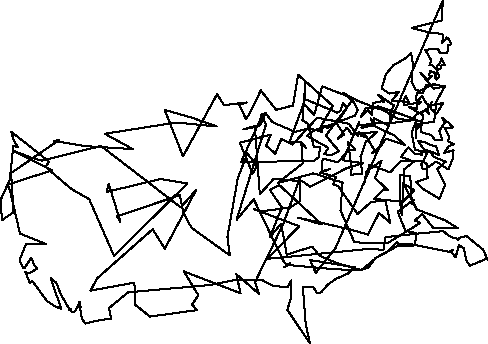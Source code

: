 unitsize(0.001cm);
draw((7810,6053)--(7798,5709));
draw((7798,5709)--(7264,5575));
draw((7264,5575)--(7324,5560));
draw((7324,5560)--(7547,5503));
draw((7547,5503)--(7744,5476));
draw((7744,5476)--(7821,5457));
draw((7821,5457)--(7802,5317));
draw((7802,5317)--(7848,5358));
draw((7848,5358)--(7874,5405));
draw((7874,5405)--(7883,5408));
draw((7883,5408)--(7927,5365));
draw((7927,5365)--(7962,5287));
draw((7962,5287)--(7913,5280));
draw((7913,5280)--(7890,5130));
draw((7890,5130)--(7759,5143));
draw((7759,5143)--(7724,5210));
draw((7724,5210)--(7503,5191));
draw((7503,5191)--(7606,5009));
draw((7606,5009)--(7576,4915));
draw((7576,4915)--(7622,4917));
draw((7622,4917)--(7700,4854));
draw((7700,4854)--(7716,4909));
draw((7716,4909)--(7744,4933));
draw((7744,4933)--(7772,4989));
draw((7772,4989)--(7790,5038));
draw((7790,5038)--(7846,4923));
draw((7846,4923)--(7783,4912));
draw((7783,4912)--(7777,4869));
draw((7777,4869)--(7726,4833));
draw((7726,4833)--(7702,4815));
draw((7702,4815)--(7752,4721));
draw((7752,4721)--(7692,4666));
draw((7692,4666)--(7673,4718));
draw((7673,4718)--(7698,4745));
draw((7698,4745)--(7654,4795));
draw((7654,4795)--(7583,4813));
draw((7583,4813)--(7570,4741));
draw((7570,4741)--(7617,4724));
draw((7617,4724)--(7547,4664));
draw((7547,4664)--(7417,4788));
draw((7417,4788)--(7647,4504));
draw((7647,4504)--(7848,4546));
draw((7848,4546)--(7698,4279));
draw((7698,4279)--(7660,3924));
draw((7660,3924)--(7388,3879));
draw((7388,3879)--(7351,3877));
draw((7351,3877)--(7331,3634));
draw((7331,3634)--(7342,3775));
draw((7342,3775)--(7449,3911));
draw((7449,3911)--(7124,4039));
draw((7124,4039)--(6660,4193));
draw((6660,4193)--(6607,4173));
draw((6607,4173)--(6524,4207));
draw((6524,4207)--(6304,4294));
draw((6304,4294)--(6058,4426));
draw((6058,4426)--(6241,4268));
draw((6241,4268)--(6312,4126));
draw((6312,4126)--(6259,4030));
draw((6259,4030)--(5720,3823));
draw((5720,3823)--(5541,3769));
draw((5541,3769)--(5417,3673));
draw((5417,3673)--(5796,3459));
draw((5796,3459)--(5719,3352));
draw((5719,3352)--(5841,3328));
draw((5841,3328)--(5987,3402));
draw((5987,3402)--(5887,3508));
draw((5887,3508)--(5751,3681));
draw((5751,3681)--(6237,4332));
draw((6237,4332)--(6139,4369));
draw((6139,4369)--(5685,4546));
draw((5685,4546)--(5543,4042));
draw((5543,4042)--(5356,4241));
draw((5356,4241)--(5111,3569));
draw((5111,3569)--(5315,3557));
draw((5315,3557)--(5400,3461));
draw((5400,3461)--(5316,3554));
draw((5316,3554)--(5342,3188));
draw((5342,3188)--(4898,2840));
draw((4898,2840)--(5531,3011));
draw((5531,3011)--(6044,2848));
draw((6044,2848)--(6007,2359));
draw((6007,2359)--(6252,1795));
draw((6252,1795)--(6826,1774));
draw((6826,1774)--(7418,2139));
draw((7418,2139)--(7315,2181));
draw((7315,2181)--(7448,2291));
draw((7448,2291)--(7643,2048));
draw((7643,2048)--(8080,2039));
draw((8080,2039)--(7856,2181));
draw((7856,2181)--(7351,2376));
draw((7351,2376)--(7125,2823));
draw((7125,2823)--(7309,2717));
draw((7309,2717)--(7104,2510));
draw((7104,2510)--(6597,2563));
draw((6597,2563)--(6766,2732));
draw((6766,2732)--(6848,2712));
draw((6848,2712)--(6617,2928));
draw((6617,2928)--(6731,3234));
draw((6731,3234)--(6656,3181));
draw((6656,3181)--(6468,3050));
draw((6468,3050)--(6422,2820));
draw((6422,2820)--(6518,3165));
draw((6518,3165)--(6881,3029));
draw((6881,3029)--(7082,3235));
draw((7082,3235)--(7453,3229));
draw((7453,3229)--(7532,3175));
draw((7532,3175)--(7543,2929));
draw((7543,2929)--(7346,2858));
draw((7346,2858)--(7458,2741));
draw((7458,2741)--(7753,2564));
draw((7753,2564)--(7851,2809));
draw((7851,2809)--(7715,3086));
draw((7715,3086)--(7861,3216));
draw((7861,3216)--(7657,3301));
draw((7657,3301)--(7582,3396));
draw((7582,3396)--(7475,3388));
draw((7475,3388)--(7321,3429));
draw((7321,3429)--(7262,3725));
draw((7262,3725)--(7345,3951));
draw((7345,3951)--(7037,3965));
draw((7037,3965)--(6713,4154));
draw((6713,4154)--(6450,4160));
draw((6450,4160)--(6366,4002));
draw((6366,4002)--(6488,4128));
draw((6488,4128)--(6557,4047));
draw((6557,4047)--(6589,4256));
draw((6589,4256)--(6740,4282));
draw((6740,4282)--(6779,4273));
draw((6779,4273)--(6670,4401));
draw((6670,4401)--(6947,4209));
draw((6947,4209)--(6891,4075));
draw((6891,4075)--(6864,3854));
draw((6864,3854)--(6603,3982));
draw((6603,3982)--(6567,3922));
draw((6567,3922)--(6537,3982));
draw((6537,3982)--(6602,3920));
draw((6602,3920)--(6454,3821));
draw((6454,3821)--(6376,3819));
draw((6376,3819)--(6577,3858));
draw((6577,3858)--(6958,3678));
draw((6958,3678)--(7141,3514));
draw((7141,3514)--(6833,3618));
draw((6833,3618)--(6798,3610));
draw((6798,3610)--(6713,3488));
draw((6713,3488)--(6570,3371));
draw((6570,3371)--(6623,3389));
draw((6623,3389)--(6427,3717));
draw((6427,3717)--(6365,3679));
draw((6365,3679)--(6426,3656));
draw((6426,3656)--(6327,3745));
draw((6327,3745)--(6317,3673));
draw((6317,3673)--(6150,3888));
draw((6150,3888)--(5597,3993));
draw((5597,3993)--(5160,3517));
draw((5160,3517)--(4965,3622));
draw((4965,3622)--(4857,3359));
draw((4857,3359)--(4694,3502));
draw((4694,3502)--(4780,3694));
draw((4780,3694)--(4232,3551));
draw((4232,3551)--(4458,3007));
draw((4458,3007)--(4537,3143));
draw((4537,3143)--(4364,3362));
draw((4364,3362)--(4196,2929));
draw((4196,2929)--(4012,1886));
draw((4012,1886)--(4056,1564));
draw((4056,1564)--(3390,2043));
draw((3390,2043)--(3319,2151));
draw((3319,2151)--(3233,2329));
draw((3233,2329)--(3174,2627));
draw((3174,2627)--(2067,2254));
draw((2067,2254)--(2126,2150));
draw((2126,2150)--(1918,2832));
draw((1918,2832)--(1882,2684));
draw((1882,2684)--(2835,2912));
draw((2835,2912)--(3307,2833));
draw((3307,2833)--(2011,1558));
draw((2011,1558)--(1575,2555));
draw((1575,2555)--(1263,2734));
draw((1263,2734)--(806,3123));
draw((806,3123)--(863,3219));
draw((863,3219)--(536,3481));
draw((536,3481)--(199,3743));
draw((199,3743)--(250,3578));
draw((250,3578)--(317,3476));
draw((317,3476)--(236,3494));
draw((236,3494)--(174,2901));
draw((174,2901)--(10,2537));
draw((10,2537)--(36,2185));
draw((36,2185)--(240,2327));
draw((240,2327)--(197,3021));
draw((197,3021)--(218,3031));
draw((218,3031)--(1047,3602));
draw((1047,3602)--(952,3583));
draw((952,3583)--(1482,3494));
draw((1482,3494)--(2342,3439));
draw((2342,3439)--(1851,3710));
draw((1851,3710)--(3108,3908));
draw((3108,3908)--(3824,3838));
draw((3824,3838)--(3396,3990));
draw((3396,3990)--(2906,4131));
draw((2906,4131)--(3229,3312));
draw((3229,3312)--(3832,4410));
draw((3832,4410)--(3950,4215));
draw((3950,4215)--(4354,4262));
draw((4354,4262)--(4217,4224));
draw((4217,4224)--(4342,3966));
draw((4342,3966)--(4427,4109));
draw((4427,4109)--(4602,4478));
draw((4602,4478)--(4606,4468));
draw((4606,4468)--(4871,4132));
draw((4871,4132)--(5168,4208));
draw((5168,4208)--(5259,4751));
draw((5259,4751)--(5871,4202));
draw((5871,4202)--(5621,3768));
draw((5621,3768)--(5671,3807));
draw((5671,3807)--(5678,3742));
draw((5678,3742)--(5457,3808));
draw((5457,3808)--(5207,3742));
draw((5207,3742)--(4806,3914));
draw((4806,3914)--(4679,4084));
draw((4679,4084)--(4655,3992));
draw((4655,3992)--(4574,3843));
draw((4574,3843)--(4293,3788));
draw((4293,3788)--(4496,3844));
draw((4496,3844)--(4584,2643));
draw((4584,2643)--(4831,2917));
draw((4831,2917)--(5350,2867));
draw((5350,2867)--(5470,2774));
draw((5470,2774)--(6113,3101));
draw((6113,3101)--(6402,3190));
draw((6402,3190)--(6050,3242));
draw((6050,3242)--(6333,3909));
draw((6333,3909)--(6340,3870));
draw((6340,3870)--(6425,3867));
draw((6425,3867)--(6621,3891));
draw((6621,3891)--(6862,3892));
draw((6862,3892)--(7271,3948));
draw((7271,3948)--(7344,4046));
draw((7344,4046)--(7541,4141));
draw((7541,4141)--(7506,4138));
draw((7506,4138)--(7562,4058));
draw((7562,4058)--(7549,4208));
draw((7549,4208)--(7817,4252));
draw((7817,4252)--(7705,4065));
draw((7705,4065)--(7604,4146));
draw((7604,4146)--(7613,4275));
draw((7613,4275)--(7601,4171));
draw((7601,4171)--(7542,4198));
draw((7542,4198)--(7554,4236));
draw((7554,4236)--(7534,4227));
draw((7534,4227)--(7443,4375));
draw((7443,4375)--(7360,4275));
draw((7360,4275)--(7333,4335));
draw((7333,4335)--(7364,4427));
draw((7364,4427)--(7458,4428));
draw((7458,4428)--(7520,4572));
draw((7520,4572)--(7679,4581));
draw((7679,4581)--(7832,4542));
draw((7832,4542)--(7674,4579));
draw((7674,4579)--(7631,4573));
draw((7631,4573)--(7399,4467));
draw((7399,4467)--(7338,4481));
draw((7338,4481)--(7259,4630));
draw((7259,4630)--(7267,4779));
draw((7267,4779)--(7295,4887));
draw((7295,4887)--(7254,5129));
draw((7254,5129)--(7142,5032));
draw((7142,5032)--(6937,4917));
draw((6937,4917)--(6806,4755));
draw((6806,4755)--(6735,4509));
draw((6735,4509)--(6868,4418));
draw((6868,4418)--(7037,4446));
draw((7037,4446)--(6911,4296));
draw((6911,4296)--(7207,4270));
draw((7207,4270)--(7160,4370));
draw((7160,4370)--(7111,4288));
draw((7111,4288)--(7128,4215));
draw((7128,4215)--(7432,4265));
draw((7432,4265)--(7349,4219));
draw((7349,4219)--(7355,4151));
draw((7355,4151)--(7216,4180));
draw((7216,4180)--(7466,4037));
draw((7466,4037)--(7423,3776));
draw((7423,3776)--(7429,3737));
draw((7429,3737)--(7603,3690));
draw((7603,3690)--(7667,3608));
draw((7667,3608)--(7803,3598));
draw((7803,3598)--(7750,3760));
draw((7750,3760)--(7844,3902));
draw((7844,3902)--(7805,3991));
draw((7805,3991)--(7872,3922));
draw((7872,3922)--(7909,3912));
draw((7909,3912)--(7988,3820));
draw((7988,3820)--(7841,3818));
draw((7841,3818)--(7879,3743));
draw((7879,3743)--(7922,3655));
draw((7922,3655)--(7906,3580));
draw((7906,3580)--(8013,3523));
draw((8013,3523)--(7919,3496));
draw((7919,3496)--(7838,3375));
draw((7838,3375)--(8001,3418));
draw((8001,3418)--(7989,3271));
draw((7989,3271)--(7909,3080));
draw((7909,3080)--(7695,3220));
draw((7695,3220)--(7503,3086));
draw((7503,3086)--(7440,3100));
draw((7440,3100)--(7434,3173));
draw((7434,3173)--(7533,3358));
draw((7533,3358)--(7408,3534));
draw((7408,3534)--(7370,3588));
draw((7370,3588)--(7492,3560));
draw((7492,3560)--(7633,3499));
draw((7633,3499)--(7696,3486));
draw((7696,3486)--(7747,3329));
draw((7747,3329)--(7654,3377));
draw((7654,3377)--(7494,3430));
draw((7494,3430)--(7422,3390));
draw((7422,3390)--(7452,3339));
draw((7452,3339)--(7316,3360));
draw((7316,3360)--(7199,3469));
draw((7199,3469)--(7076,3302));
draw((7076,3302)--(7299,3219));
draw((7299,3219)--(7131,3081));
draw((7131,3081)--(7087,2274));
draw((7087,2274)--(7049,2570));
draw((7049,2570)--(7055,2981));
draw((7055,2981)--(7238,2957));
draw((7238,2957)--(7267,2466));
draw((7267,2466)--(7304,2550));
draw((7304,2550)--(7015,2333));
draw((7015,2333)--(7152,2000));
draw((7152,2000)--(7352,1952));
draw((7352,1952)--(7314,1739));
draw((7314,1739)--(7035,1733));
draw((7035,1733)--(7004,1805));
draw((7004,1805)--(6854,1640));
draw((6854,1640)--(6651,1534));
draw((6651,1534)--(6379,1302));
draw((6379,1302)--(5964,1421));
draw((5964,1421)--(5637,1558));
draw((5637,1558)--(5506,1719));
draw((5506,1719)--(5060,1577));
draw((5060,1577)--(4959,2123));
draw((4959,2123)--(4759,1883));
draw((4759,1883)--(4973,2406));
draw((4973,2406)--(4763,2720));
draw((4763,2720)--(4929,2803));
draw((4929,2803)--(5681,2109));
draw((5681,2109)--(5260,2230));
draw((5260,2230)--(6139,2032));
draw((6139,2032)--(6493,1931));
draw((6493,1931)--(6686,2312));
draw((6686,2312)--(6885,2138));
draw((6885,2138)--(6800,2532));
draw((6800,2532)--(6547,2506));
draw((6547,2506)--(6307,2295));
draw((6307,2295)--(5963,2789));
draw((5963,2789)--(5881,2817));
draw((5881,2817)--(5930,2948));
draw((5930,2948)--(5650,3023));
draw((5650,3023)--(5821,3086));
draw((5821,3086)--(5677,3049));
draw((5677,3049)--(5679,3171));
draw((5679,3171)--(5697,3269));
draw((5697,3269)--(5960,3207));
draw((5960,3207)--(6148,3413));
draw((6148,3413)--(6265,3426));
draw((6265,3426)--(6235,3471));
draw((6235,3471)--(6140,3558));
draw((6140,3558)--(6204,3099));
draw((6204,3099)--(6190,2985));
draw((6190,2985)--(6387,3008));
draw((6387,3008)--(6360,3301));
draw((6360,3301)--(6453,3567));
draw((6453,3567)--(6652,3742));
draw((6652,3742)--(6207,3700));
draw((6207,3700)--(6120,3821));
draw((6120,3821)--(5965,3624));
draw((5965,3624)--(6069,3695));
draw((6069,3695)--(5926,3912));
draw((5926,3912)--(5803,3824));
draw((5803,3824)--(5706,3844));
draw((5706,3844)--(5778,3813));
draw((5778,3813)--(5964,3935));
draw((5964,3935)--(6123,4167));
draw((6123,4167)--(6051,4246));
draw((6051,4246)--(6008,4117));
draw((6008,4117)--(5955,4081));
draw((5955,4081)--(5385,4318));
draw((5385,4318)--(5387,4623));
draw((5387,4623)--(5336,3943));
draw((5336,3943)--(5427,3894));
draw((5427,3894)--(5540,3468));
draw((5540,3468)--(5649,3472));
draw((5649,3472)--(5619,3291));
draw((5619,3291)--(5539,3235));
draw((5539,3235)--(4252,3206));
draw((4252,3206)--(4634,4054));
draw((4634,4054)--(4607,4049));
draw((4607,4049)--(4694,3877));
draw((4694,3877)--(4174,2190));
draw((4174,2190)--(4476,2555));
draw((4476,2555)--(5005,1458));
draw((5005,1458)--(5068,1390));
draw((5068,1390)--(5010,1351));
draw((5010,1351)--(5114,1430));
draw((5114,1430)--(5098,1394));
draw((5098,1394)--(5840,1325));
draw((5840,1325)--(6359,1298));
draw((6359,1298)--(6378,1314));
draw((6378,1314)--(6494,1347));
draw((6494,1347)--(6621,1513));
draw((6621,1513)--(6932,1683));
draw((6932,1683)--(7046,1757));
draw((7046,1757)--(7218,1773));
draw((7218,1773)--(7240,1762));
draw((7240,1762)--(7926,1627));
draw((7926,1627)--(7985,1657));
draw((7985,1657)--(7973,1606));
draw((7973,1606)--(8038,1535));
draw((8038,1535)--(8098,1746));
draw((8098,1746)--(8184,1685));
draw((8184,1685)--(8228,1471));
draw((8228,1471)--(8292,1383));
draw((8292,1383)--(8594,1510));
draw((8594,1510)--(8605,1479));
draw((8605,1479)--(8525,1664));
draw((8525,1664)--(8229,1905));
draw((8229,1905)--(8101,1876));
draw((8101,1876)--(8080,1835));
draw((8080,1835)--(8063,1860));
draw((8063,1860)--(7989,1876));
draw((7989,1876)--(7905,1921));
draw((7905,1921)--(7822,1992));
draw((7822,1992)--(7416,1953));
draw((7416,1953)--(6803,1886));
draw((6803,1886)--(6765,1663));
draw((6765,1663)--(6496,1678));
draw((6496,1678)--(4719,1504));
draw((4719,1504)--(5277,2078));
draw((5277,2078)--(4488,2378));
draw((4488,2378)--(4612,2341));
draw((4612,2341)--(5117,2409));
draw((5117,2409)--(5296,2520));
draw((5296,2520)--(5291,2929));
draw((5291,2929)--(4996,2115));
draw((4996,2115)--(4500,1093));
draw((4500,1093)--(4569,886));
draw((4569,886)--(4170,1232));
draw((4170,1232)--(4244,896));
draw((4244,896)--(3245,1281));
draw((3245,1281)--(3499,863));
draw((3499,863)--(3390,698));
draw((3390,698)--(3477,599));
draw((3477,599)--(2647,485));
draw((2647,485)--(2384,695));
draw((2384,695)--(2372,1084));
draw((2372,1084)--(1595,942));
draw((1595,942)--(1721,1165));
draw((1721,1165)--(2694,2026));
draw((2694,2026)--(2908,1681));
draw((2908,1681)--(3461,2718));
draw((3461,2718)--(3189,2411));
draw((3189,2411)--(1784,3494));
draw((1784,3494)--(741,3235));
draw((741,3235)--(525,3297));
draw((525,3297)--(226,3415));
draw((226,3415)--(920,3065));
draw((920,3065)--(141,2814));
draw((141,2814)--(178,2702));
draw((178,2702)--(354,1950));
draw((354,1950)--(809,1766));
draw((809,1766)--(464,1773));
draw((464,1773)--(345,1476));
draw((345,1476)--(413,1338));
draw((413,1338)--(437,1344));
draw((437,1344)--(552,1526));
draw((552,1526)--(602,1395));
draw((602,1395)--(659,1331));
draw((659,1331)--(513,1247));
draw((513,1247)--(489,1254));
draw((489,1254)--(478,1256));
draw((478,1256)--(450,1274));
draw((450,1274)--(527,1077));
draw((527,1077)--(572,1108));
draw((572,1108)--(783,825));
draw((783,825)--(834,757));
draw((834,757)--(982,659));
draw((982,659)--(1082,625));
draw((1082,625)--(893,1161));
draw((893,1161)--(993,1084));
draw((993,1084)--(1072,883));
draw((1072,883)--(1213,633));
draw((1213,633)--(1212,603));
draw((1212,603)--(1249,600));
draw((1249,600)--(1254,617));
draw((1254,617)--(1253,580));
draw((1253,580)--(1276,559));
draw((1276,559)--(1322,580));
draw((1322,580)--(1361,637));
draw((1361,637)--(1406,750));
draw((1406,750)--(1422,658));
draw((1422,658)--(1415,628));
draw((1415,628)--(1443,459));
draw((1443,459)--(1503,362));
draw((1503,362)--(1790,429));
draw((1790,429)--(1961,445));
draw((1961,445)--(1926,636));
draw((1926,636)--(2260,913));
draw((2260,913)--(3719,1043));
draw((3719,1043)--(4125,1125));
draw((4125,1125)--(4619,1132));
draw((4619,1132)--(4805,1033));
draw((4805,1033)--(5069,998));
draw((5069,998)--(5139,1124));
draw((5139,1124)--(5140,1018));
draw((5140,1018)--(5136,825));
draw((5136,825)--(5070,605));
draw((5070,605)--(5469,10));
draw((5469,10)--(5393,355));
draw((5393,355)--(5344,1003));
draw((5344,1003)--(5532,998));
draw((5532,998)--(5596,892));
draw((5596,892)--(5666,914));
draw((5666,914)--(5788,1053));
draw((5788,1053)--(5930,1151));
draw((5930,1151)--(6136,1243));
draw((6136,1243)--(6258,1354));
draw((6258,1354)--(5472,1482));
draw((5472,1482)--(5571,1255));
draw((5571,1255)--(5914,1682));
draw((5914,1682)--(7810,6053));
